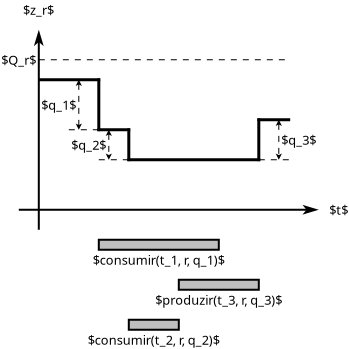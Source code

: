 <?xml version="1.0" encoding="UTF-8"?>
<dia:diagram xmlns:dia="http://www.lysator.liu.se/~alla/dia/">
  <dia:layer name="Background" visible="true" active="true">
    <dia:group>
      <dia:group>
        <dia:object type="Standard - Line" version="0" id="O0">
          <dia:attribute name="obj_pos">
            <dia:point val="15,21"/>
          </dia:attribute>
          <dia:attribute name="obj_bb">
            <dia:rectangle val="14.754,10.826;15.246,21.05"/>
          </dia:attribute>
          <dia:attribute name="conn_endpoints">
            <dia:point val="15,21"/>
            <dia:point val="15,11"/>
          </dia:attribute>
          <dia:attribute name="numcp">
            <dia:int val="1"/>
          </dia:attribute>
          <dia:attribute name="line_width">
            <dia:real val="0.1"/>
          </dia:attribute>
          <dia:attribute name="end_arrow">
            <dia:enum val="22"/>
          </dia:attribute>
          <dia:attribute name="end_arrow_length">
            <dia:real val="0.5"/>
          </dia:attribute>
          <dia:attribute name="end_arrow_width">
            <dia:real val="0.3"/>
          </dia:attribute>
        </dia:object>
        <dia:object type="Standard - Line" version="0" id="O1">
          <dia:attribute name="obj_pos">
            <dia:point val="14,20"/>
          </dia:attribute>
          <dia:attribute name="obj_bb">
            <dia:rectangle val="13.95,19.754;29.174,20.246"/>
          </dia:attribute>
          <dia:attribute name="conn_endpoints">
            <dia:point val="14,20"/>
            <dia:point val="29,20"/>
          </dia:attribute>
          <dia:attribute name="numcp">
            <dia:int val="1"/>
          </dia:attribute>
          <dia:attribute name="line_width">
            <dia:real val="0.1"/>
          </dia:attribute>
          <dia:attribute name="end_arrow">
            <dia:enum val="22"/>
          </dia:attribute>
          <dia:attribute name="end_arrow_length">
            <dia:real val="0.5"/>
          </dia:attribute>
          <dia:attribute name="end_arrow_width">
            <dia:real val="0.3"/>
          </dia:attribute>
        </dia:object>
        <dia:object type="Standard - Text" version="1" id="O2">
          <dia:attribute name="obj_pos">
            <dia:point val="15,10"/>
          </dia:attribute>
          <dia:attribute name="obj_bb">
            <dia:rectangle val="14.134,9.626;15.866,10.374"/>
          </dia:attribute>
          <dia:attribute name="text">
            <dia:composite type="text">
              <dia:attribute name="string">
                <dia:string>#$z_r$#</dia:string>
              </dia:attribute>
              <dia:attribute name="font">
                <dia:font family="sans" style="0" name="Helvetica"/>
              </dia:attribute>
              <dia:attribute name="height">
                <dia:real val="0.8"/>
              </dia:attribute>
              <dia:attribute name="pos">
                <dia:point val="15,10.221"/>
              </dia:attribute>
              <dia:attribute name="color">
                <dia:color val="#000000"/>
              </dia:attribute>
              <dia:attribute name="alignment">
                <dia:enum val="1"/>
              </dia:attribute>
            </dia:composite>
          </dia:attribute>
          <dia:attribute name="valign">
            <dia:enum val="2"/>
          </dia:attribute>
        </dia:object>
        <dia:object type="Standard - Text" version="1" id="O3">
          <dia:attribute name="obj_pos">
            <dia:point val="30,20"/>
          </dia:attribute>
          <dia:attribute name="obj_bb">
            <dia:rectangle val="29.468,19.626;30.532,20.374"/>
          </dia:attribute>
          <dia:attribute name="text">
            <dia:composite type="text">
              <dia:attribute name="string">
                <dia:string>#$t$#</dia:string>
              </dia:attribute>
              <dia:attribute name="font">
                <dia:font family="sans" style="0" name="Helvetica"/>
              </dia:attribute>
              <dia:attribute name="height">
                <dia:real val="0.8"/>
              </dia:attribute>
              <dia:attribute name="pos">
                <dia:point val="30,20.221"/>
              </dia:attribute>
              <dia:attribute name="color">
                <dia:color val="#000000"/>
              </dia:attribute>
              <dia:attribute name="alignment">
                <dia:enum val="1"/>
              </dia:attribute>
            </dia:composite>
          </dia:attribute>
          <dia:attribute name="valign">
            <dia:enum val="2"/>
          </dia:attribute>
        </dia:object>
      </dia:group>
      <dia:group>
        <dia:group>
          <dia:object type="Standard - Line" version="0" id="O4">
            <dia:attribute name="obj_pos">
              <dia:point val="16.5,16"/>
            </dia:attribute>
            <dia:attribute name="obj_bb">
              <dia:rectangle val="16.475,15.975;18.025,16.025"/>
            </dia:attribute>
            <dia:attribute name="conn_endpoints">
              <dia:point val="16.5,16"/>
              <dia:point val="18,16"/>
            </dia:attribute>
            <dia:attribute name="numcp">
              <dia:int val="1"/>
            </dia:attribute>
            <dia:attribute name="line_width">
              <dia:real val="0.05"/>
            </dia:attribute>
            <dia:attribute name="line_style">
              <dia:enum val="1"/>
            </dia:attribute>
            <dia:attribute name="dashlength">
              <dia:real val="0.3"/>
            </dia:attribute>
          </dia:object>
          <dia:object type="Standard - Line" version="0" id="O5">
            <dia:attribute name="obj_pos">
              <dia:point val="17,13.5"/>
            </dia:attribute>
            <dia:attribute name="obj_bb">
              <dia:rectangle val="16.844,13.475;17.156,16.025"/>
            </dia:attribute>
            <dia:attribute name="conn_endpoints">
              <dia:point val="17,13.5"/>
              <dia:point val="17,16"/>
            </dia:attribute>
            <dia:attribute name="numcp">
              <dia:int val="1"/>
            </dia:attribute>
            <dia:attribute name="line_width">
              <dia:real val="0.05"/>
            </dia:attribute>
            <dia:attribute name="line_style">
              <dia:enum val="1"/>
            </dia:attribute>
            <dia:attribute name="start_arrow">
              <dia:enum val="22"/>
            </dia:attribute>
            <dia:attribute name="start_arrow_length">
              <dia:real val="0.2"/>
            </dia:attribute>
            <dia:attribute name="start_arrow_width">
              <dia:real val="0.2"/>
            </dia:attribute>
            <dia:attribute name="end_arrow">
              <dia:enum val="22"/>
            </dia:attribute>
            <dia:attribute name="end_arrow_length">
              <dia:real val="0.2"/>
            </dia:attribute>
            <dia:attribute name="end_arrow_width">
              <dia:real val="0.2"/>
            </dia:attribute>
            <dia:attribute name="dashlength">
              <dia:real val="0.3"/>
            </dia:attribute>
          </dia:object>
          <dia:object type="Standard - Text" version="1" id="O6">
            <dia:attribute name="obj_pos">
              <dia:point val="16,14.75"/>
            </dia:attribute>
            <dia:attribute name="obj_bb">
              <dia:rectangle val="15.025,14.376;16.975,15.124"/>
            </dia:attribute>
            <dia:attribute name="text">
              <dia:composite type="text">
                <dia:attribute name="string">
                  <dia:string>#$q_1$#</dia:string>
                </dia:attribute>
                <dia:attribute name="font">
                  <dia:font family="sans" style="0" name="Helvetica"/>
                </dia:attribute>
                <dia:attribute name="height">
                  <dia:real val="0.8"/>
                </dia:attribute>
                <dia:attribute name="pos">
                  <dia:point val="16,14.971"/>
                </dia:attribute>
                <dia:attribute name="color">
                  <dia:color val="#000000"/>
                </dia:attribute>
                <dia:attribute name="alignment">
                  <dia:enum val="1"/>
                </dia:attribute>
              </dia:composite>
            </dia:attribute>
            <dia:attribute name="valign">
              <dia:enum val="2"/>
            </dia:attribute>
          </dia:object>
        </dia:group>
        <dia:group>
          <dia:object type="Standard - Line" version="0" id="O7">
            <dia:attribute name="obj_pos">
              <dia:point val="18,17.5"/>
            </dia:attribute>
            <dia:attribute name="obj_bb">
              <dia:rectangle val="17.975,17.475;19.525,17.525"/>
            </dia:attribute>
            <dia:attribute name="conn_endpoints">
              <dia:point val="18,17.5"/>
              <dia:point val="19.5,17.5"/>
            </dia:attribute>
            <dia:attribute name="numcp">
              <dia:int val="1"/>
            </dia:attribute>
            <dia:attribute name="line_width">
              <dia:real val="0.05"/>
            </dia:attribute>
            <dia:attribute name="line_style">
              <dia:enum val="1"/>
            </dia:attribute>
            <dia:attribute name="dashlength">
              <dia:real val="0.3"/>
            </dia:attribute>
          </dia:object>
          <dia:object type="Standard - Line" version="0" id="O8">
            <dia:attribute name="obj_pos">
              <dia:point val="18.5,16"/>
            </dia:attribute>
            <dia:attribute name="obj_bb">
              <dia:rectangle val="18.344,15.975;18.656,17.525"/>
            </dia:attribute>
            <dia:attribute name="conn_endpoints">
              <dia:point val="18.5,16"/>
              <dia:point val="18.5,17.5"/>
            </dia:attribute>
            <dia:attribute name="numcp">
              <dia:int val="1"/>
            </dia:attribute>
            <dia:attribute name="line_width">
              <dia:real val="0.05"/>
            </dia:attribute>
            <dia:attribute name="line_style">
              <dia:enum val="1"/>
            </dia:attribute>
            <dia:attribute name="start_arrow">
              <dia:enum val="22"/>
            </dia:attribute>
            <dia:attribute name="start_arrow_length">
              <dia:real val="0.2"/>
            </dia:attribute>
            <dia:attribute name="start_arrow_width">
              <dia:real val="0.2"/>
            </dia:attribute>
            <dia:attribute name="end_arrow">
              <dia:enum val="22"/>
            </dia:attribute>
            <dia:attribute name="end_arrow_length">
              <dia:real val="0.2"/>
            </dia:attribute>
            <dia:attribute name="end_arrow_width">
              <dia:real val="0.2"/>
            </dia:attribute>
            <dia:attribute name="dashlength">
              <dia:real val="0.3"/>
            </dia:attribute>
          </dia:object>
          <dia:object type="Standard - Text" version="1" id="O9">
            <dia:attribute name="obj_pos">
              <dia:point val="17.5,16.75"/>
            </dia:attribute>
            <dia:attribute name="obj_bb">
              <dia:rectangle val="16.525,16.376;18.475,17.124"/>
            </dia:attribute>
            <dia:attribute name="text">
              <dia:composite type="text">
                <dia:attribute name="string">
                  <dia:string>#$q_2$#</dia:string>
                </dia:attribute>
                <dia:attribute name="font">
                  <dia:font family="sans" style="0" name="Helvetica"/>
                </dia:attribute>
                <dia:attribute name="height">
                  <dia:real val="0.8"/>
                </dia:attribute>
                <dia:attribute name="pos">
                  <dia:point val="17.5,16.971"/>
                </dia:attribute>
                <dia:attribute name="color">
                  <dia:color val="#000000"/>
                </dia:attribute>
                <dia:attribute name="alignment">
                  <dia:enum val="1"/>
                </dia:attribute>
              </dia:composite>
            </dia:attribute>
            <dia:attribute name="valign">
              <dia:enum val="2"/>
            </dia:attribute>
          </dia:object>
        </dia:group>
        <dia:group>
          <dia:object type="Standard - Line" version="0" id="O10">
            <dia:attribute name="obj_pos">
              <dia:point val="26,17.5"/>
            </dia:attribute>
            <dia:attribute name="obj_bb">
              <dia:rectangle val="25.975,17.475;27.525,17.525"/>
            </dia:attribute>
            <dia:attribute name="conn_endpoints">
              <dia:point val="26,17.5"/>
              <dia:point val="27.5,17.5"/>
            </dia:attribute>
            <dia:attribute name="numcp">
              <dia:int val="1"/>
            </dia:attribute>
            <dia:attribute name="line_width">
              <dia:real val="0.05"/>
            </dia:attribute>
            <dia:attribute name="line_style">
              <dia:enum val="1"/>
            </dia:attribute>
            <dia:attribute name="dashlength">
              <dia:real val="0.3"/>
            </dia:attribute>
          </dia:object>
          <dia:object type="Standard - Line" version="0" id="O11">
            <dia:attribute name="obj_pos">
              <dia:point val="27,15.5"/>
            </dia:attribute>
            <dia:attribute name="obj_bb">
              <dia:rectangle val="26.844,15.475;27.156,17.525"/>
            </dia:attribute>
            <dia:attribute name="conn_endpoints">
              <dia:point val="27,15.5"/>
              <dia:point val="27,17.5"/>
            </dia:attribute>
            <dia:attribute name="numcp">
              <dia:int val="1"/>
            </dia:attribute>
            <dia:attribute name="line_width">
              <dia:real val="0.05"/>
            </dia:attribute>
            <dia:attribute name="line_style">
              <dia:enum val="1"/>
            </dia:attribute>
            <dia:attribute name="start_arrow">
              <dia:enum val="22"/>
            </dia:attribute>
            <dia:attribute name="start_arrow_length">
              <dia:real val="0.2"/>
            </dia:attribute>
            <dia:attribute name="start_arrow_width">
              <dia:real val="0.2"/>
            </dia:attribute>
            <dia:attribute name="end_arrow">
              <dia:enum val="22"/>
            </dia:attribute>
            <dia:attribute name="end_arrow_length">
              <dia:real val="0.2"/>
            </dia:attribute>
            <dia:attribute name="end_arrow_width">
              <dia:real val="0.2"/>
            </dia:attribute>
            <dia:attribute name="dashlength">
              <dia:real val="0.3"/>
            </dia:attribute>
          </dia:object>
          <dia:object type="Standard - Text" version="1" id="O12">
            <dia:attribute name="obj_pos">
              <dia:point val="28,16.5"/>
            </dia:attribute>
            <dia:attribute name="obj_bb">
              <dia:rectangle val="27.025,16.126;28.975,16.874"/>
            </dia:attribute>
            <dia:attribute name="text">
              <dia:composite type="text">
                <dia:attribute name="string">
                  <dia:string>#$q_3$#</dia:string>
                </dia:attribute>
                <dia:attribute name="font">
                  <dia:font family="sans" style="0" name="Helvetica"/>
                </dia:attribute>
                <dia:attribute name="height">
                  <dia:real val="0.8"/>
                </dia:attribute>
                <dia:attribute name="pos">
                  <dia:point val="28,16.721"/>
                </dia:attribute>
                <dia:attribute name="color">
                  <dia:color val="#000000"/>
                </dia:attribute>
                <dia:attribute name="alignment">
                  <dia:enum val="1"/>
                </dia:attribute>
              </dia:composite>
            </dia:attribute>
            <dia:attribute name="valign">
              <dia:enum val="2"/>
            </dia:attribute>
          </dia:object>
        </dia:group>
        <dia:group>
          <dia:object type="Standard - Line" version="0" id="O13">
            <dia:attribute name="obj_pos">
              <dia:point val="15,12.5"/>
            </dia:attribute>
            <dia:attribute name="obj_bb">
              <dia:rectangle val="14.975,12.475;27.525,12.525"/>
            </dia:attribute>
            <dia:attribute name="conn_endpoints">
              <dia:point val="15,12.5"/>
              <dia:point val="27.5,12.5"/>
            </dia:attribute>
            <dia:attribute name="numcp">
              <dia:int val="1"/>
            </dia:attribute>
            <dia:attribute name="line_width">
              <dia:real val="0.05"/>
            </dia:attribute>
            <dia:attribute name="line_style">
              <dia:enum val="1"/>
            </dia:attribute>
            <dia:attribute name="dashlength">
              <dia:real val="0.3"/>
            </dia:attribute>
          </dia:object>
          <dia:object type="Standard - Text" version="1" id="O14">
            <dia:attribute name="obj_pos">
              <dia:point val="14,12.5"/>
            </dia:attribute>
            <dia:attribute name="obj_bb">
              <dia:rectangle val="13.049,12.126;14.951,12.874"/>
            </dia:attribute>
            <dia:attribute name="text">
              <dia:composite type="text">
                <dia:attribute name="string">
                  <dia:string>#$Q_r$#</dia:string>
                </dia:attribute>
                <dia:attribute name="font">
                  <dia:font family="sans" style="0" name="Helvetica"/>
                </dia:attribute>
                <dia:attribute name="height">
                  <dia:real val="0.8"/>
                </dia:attribute>
                <dia:attribute name="pos">
                  <dia:point val="14,12.721"/>
                </dia:attribute>
                <dia:attribute name="color">
                  <dia:color val="#000000"/>
                </dia:attribute>
                <dia:attribute name="alignment">
                  <dia:enum val="1"/>
                </dia:attribute>
              </dia:composite>
            </dia:attribute>
            <dia:attribute name="valign">
              <dia:enum val="2"/>
            </dia:attribute>
          </dia:object>
        </dia:group>
      </dia:group>
      <dia:group>
        <dia:object type="Standard - Line" version="0" id="O15">
          <dia:attribute name="obj_pos">
            <dia:point val="15,13.5"/>
          </dia:attribute>
          <dia:attribute name="obj_bb">
            <dia:rectangle val="14.885,13.425;18.145,13.575"/>
          </dia:attribute>
          <dia:attribute name="conn_endpoints">
            <dia:point val="15,13.5"/>
            <dia:point val="18,13.5"/>
          </dia:attribute>
          <dia:attribute name="numcp">
            <dia:int val="1"/>
          </dia:attribute>
          <dia:attribute name="line_width">
            <dia:real val="0.15"/>
          </dia:attribute>
          <dia:attribute name="absolute_start_gap">
            <dia:real val="-0.04"/>
          </dia:attribute>
          <dia:attribute name="absolute_end_gap">
            <dia:real val="-0.07"/>
          </dia:attribute>
        </dia:object>
        <dia:object type="Standard - Line" version="0" id="O16">
          <dia:attribute name="obj_pos">
            <dia:point val="18,13.5"/>
          </dia:attribute>
          <dia:attribute name="obj_bb">
            <dia:rectangle val="17.925,13.355;18.075,16.145"/>
          </dia:attribute>
          <dia:attribute name="conn_endpoints">
            <dia:point val="18,13.5"/>
            <dia:point val="18,16"/>
          </dia:attribute>
          <dia:attribute name="numcp">
            <dia:int val="1"/>
          </dia:attribute>
          <dia:attribute name="line_width">
            <dia:real val="0.15"/>
          </dia:attribute>
          <dia:attribute name="absolute_start_gap">
            <dia:real val="-0.07"/>
          </dia:attribute>
          <dia:attribute name="absolute_end_gap">
            <dia:real val="-0.07"/>
          </dia:attribute>
        </dia:object>
        <dia:object type="Standard - Line" version="0" id="O17">
          <dia:attribute name="obj_pos">
            <dia:point val="18,16"/>
          </dia:attribute>
          <dia:attribute name="obj_bb">
            <dia:rectangle val="17.855,15.925;19.645,16.075"/>
          </dia:attribute>
          <dia:attribute name="conn_endpoints">
            <dia:point val="18,16"/>
            <dia:point val="19.5,16"/>
          </dia:attribute>
          <dia:attribute name="numcp">
            <dia:int val="1"/>
          </dia:attribute>
          <dia:attribute name="line_width">
            <dia:real val="0.15"/>
          </dia:attribute>
          <dia:attribute name="absolute_start_gap">
            <dia:real val="-0.07"/>
          </dia:attribute>
          <dia:attribute name="absolute_end_gap">
            <dia:real val="-0.07"/>
          </dia:attribute>
        </dia:object>
        <dia:object type="Standard - Line" version="0" id="O18">
          <dia:attribute name="obj_pos">
            <dia:point val="19.5,16"/>
          </dia:attribute>
          <dia:attribute name="obj_bb">
            <dia:rectangle val="19.425,15.855;19.575,17.645"/>
          </dia:attribute>
          <dia:attribute name="conn_endpoints">
            <dia:point val="19.5,16"/>
            <dia:point val="19.5,17.5"/>
          </dia:attribute>
          <dia:attribute name="numcp">
            <dia:int val="1"/>
          </dia:attribute>
          <dia:attribute name="line_width">
            <dia:real val="0.15"/>
          </dia:attribute>
          <dia:attribute name="absolute_start_gap">
            <dia:real val="-0.07"/>
          </dia:attribute>
          <dia:attribute name="absolute_end_gap">
            <dia:real val="-0.07"/>
          </dia:attribute>
        </dia:object>
        <dia:object type="Standard - Line" version="0" id="O19">
          <dia:attribute name="obj_pos">
            <dia:point val="19.5,17.5"/>
          </dia:attribute>
          <dia:attribute name="obj_bb">
            <dia:rectangle val="19.355,17.425;26.145,17.575"/>
          </dia:attribute>
          <dia:attribute name="conn_endpoints">
            <dia:point val="19.5,17.5"/>
            <dia:point val="26,17.5"/>
          </dia:attribute>
          <dia:attribute name="numcp">
            <dia:int val="1"/>
          </dia:attribute>
          <dia:attribute name="line_width">
            <dia:real val="0.15"/>
          </dia:attribute>
          <dia:attribute name="absolute_start_gap">
            <dia:real val="-0.07"/>
          </dia:attribute>
          <dia:attribute name="absolute_end_gap">
            <dia:real val="-0.07"/>
          </dia:attribute>
        </dia:object>
        <dia:object type="Standard - Line" version="0" id="O20">
          <dia:attribute name="obj_pos">
            <dia:point val="26,15.5"/>
          </dia:attribute>
          <dia:attribute name="obj_bb">
            <dia:rectangle val="25.925,15.355;26.075,17.645"/>
          </dia:attribute>
          <dia:attribute name="conn_endpoints">
            <dia:point val="26,15.5"/>
            <dia:point val="26,17.5"/>
          </dia:attribute>
          <dia:attribute name="numcp">
            <dia:int val="1"/>
          </dia:attribute>
          <dia:attribute name="line_width">
            <dia:real val="0.15"/>
          </dia:attribute>
          <dia:attribute name="absolute_start_gap">
            <dia:real val="-0.07"/>
          </dia:attribute>
          <dia:attribute name="absolute_end_gap">
            <dia:real val="-0.07"/>
          </dia:attribute>
        </dia:object>
        <dia:object type="Standard - Line" version="0" id="O21">
          <dia:attribute name="obj_pos">
            <dia:point val="26,15.5"/>
          </dia:attribute>
          <dia:attribute name="obj_bb">
            <dia:rectangle val="25.855,15.425;27.645,15.575"/>
          </dia:attribute>
          <dia:attribute name="conn_endpoints">
            <dia:point val="26,15.5"/>
            <dia:point val="27.5,15.5"/>
          </dia:attribute>
          <dia:attribute name="numcp">
            <dia:int val="1"/>
          </dia:attribute>
          <dia:attribute name="line_width">
            <dia:real val="0.15"/>
          </dia:attribute>
          <dia:attribute name="absolute_start_gap">
            <dia:real val="-0.07"/>
          </dia:attribute>
          <dia:attribute name="absolute_end_gap">
            <dia:real val="-0.07"/>
          </dia:attribute>
        </dia:object>
      </dia:group>
      <dia:group>
        <dia:object type="Standard - Box" version="0" id="O22">
          <dia:attribute name="obj_pos">
            <dia:point val="18,21.5"/>
          </dia:attribute>
          <dia:attribute name="obj_bb">
            <dia:rectangle val="17.95,21.45;24.05,22.05"/>
          </dia:attribute>
          <dia:attribute name="elem_corner">
            <dia:point val="18,21.5"/>
          </dia:attribute>
          <dia:attribute name="elem_width">
            <dia:real val="6"/>
          </dia:attribute>
          <dia:attribute name="elem_height">
            <dia:real val="0.5"/>
          </dia:attribute>
          <dia:attribute name="border_width">
            <dia:real val="0.1"/>
          </dia:attribute>
          <dia:attribute name="inner_color">
            <dia:color val="#bfbfbf"/>
          </dia:attribute>
          <dia:attribute name="show_background">
            <dia:boolean val="true"/>
          </dia:attribute>
        </dia:object>
        <dia:object type="Standard - Text" version="1" id="O23">
          <dia:attribute name="obj_pos">
            <dia:point val="21,22.5"/>
          </dia:attribute>
          <dia:attribute name="obj_bb">
            <dia:rectangle val="17.275,22.098;24.744,22.902"/>
          </dia:attribute>
          <dia:attribute name="text">
            <dia:composite type="text">
              <dia:attribute name="string">
                <dia:string>#$consumir(t_1, r, q_1)$#</dia:string>
              </dia:attribute>
              <dia:attribute name="font">
                <dia:font family="sans" style="0" name="Helvetica"/>
              </dia:attribute>
              <dia:attribute name="height">
                <dia:real val="0.8"/>
              </dia:attribute>
              <dia:attribute name="pos">
                <dia:point val="21,22.712"/>
              </dia:attribute>
              <dia:attribute name="color">
                <dia:color val="#000000"/>
              </dia:attribute>
              <dia:attribute name="alignment">
                <dia:enum val="1"/>
              </dia:attribute>
            </dia:composite>
          </dia:attribute>
          <dia:attribute name="valign">
            <dia:enum val="2"/>
          </dia:attribute>
        </dia:object>
      </dia:group>
      <dia:group>
        <dia:object type="Standard - Box" version="0" id="O24">
          <dia:attribute name="obj_pos">
            <dia:point val="22,23.5"/>
          </dia:attribute>
          <dia:attribute name="obj_bb">
            <dia:rectangle val="21.95,23.45;26.05,24.05"/>
          </dia:attribute>
          <dia:attribute name="elem_corner">
            <dia:point val="22,23.5"/>
          </dia:attribute>
          <dia:attribute name="elem_width">
            <dia:real val="4"/>
          </dia:attribute>
          <dia:attribute name="elem_height">
            <dia:real val="0.5"/>
          </dia:attribute>
          <dia:attribute name="border_width">
            <dia:real val="0.1"/>
          </dia:attribute>
          <dia:attribute name="inner_color">
            <dia:color val="#bfbfbf"/>
          </dia:attribute>
          <dia:attribute name="show_background">
            <dia:boolean val="true"/>
          </dia:attribute>
        </dia:object>
        <dia:object type="Standard - Text" version="1" id="O25">
          <dia:attribute name="obj_pos">
            <dia:point val="24,24.5"/>
          </dia:attribute>
          <dia:attribute name="obj_bb">
            <dia:rectangle val="20.433,24.098;27.586,24.902"/>
          </dia:attribute>
          <dia:attribute name="text">
            <dia:composite type="text">
              <dia:attribute name="string">
                <dia:string>#$produzir(t_3, r, q_3)$#</dia:string>
              </dia:attribute>
              <dia:attribute name="font">
                <dia:font family="sans" style="0" name="Helvetica"/>
              </dia:attribute>
              <dia:attribute name="height">
                <dia:real val="0.8"/>
              </dia:attribute>
              <dia:attribute name="pos">
                <dia:point val="24,24.712"/>
              </dia:attribute>
              <dia:attribute name="color">
                <dia:color val="#000000"/>
              </dia:attribute>
              <dia:attribute name="alignment">
                <dia:enum val="1"/>
              </dia:attribute>
            </dia:composite>
          </dia:attribute>
          <dia:attribute name="valign">
            <dia:enum val="2"/>
          </dia:attribute>
        </dia:object>
      </dia:group>
      <dia:group>
        <dia:object type="Standard - Box" version="0" id="O26">
          <dia:attribute name="obj_pos">
            <dia:point val="19.5,25.5"/>
          </dia:attribute>
          <dia:attribute name="obj_bb">
            <dia:rectangle val="19.45,25.45;22.05,26.05"/>
          </dia:attribute>
          <dia:attribute name="elem_corner">
            <dia:point val="19.5,25.5"/>
          </dia:attribute>
          <dia:attribute name="elem_width">
            <dia:real val="2.5"/>
          </dia:attribute>
          <dia:attribute name="elem_height">
            <dia:real val="0.5"/>
          </dia:attribute>
          <dia:attribute name="border_width">
            <dia:real val="0.1"/>
          </dia:attribute>
          <dia:attribute name="inner_color">
            <dia:color val="#bfbfbf"/>
          </dia:attribute>
          <dia:attribute name="show_background">
            <dia:boolean val="true"/>
          </dia:attribute>
        </dia:object>
        <dia:object type="Standard - Text" version="1" id="O27">
          <dia:attribute name="obj_pos">
            <dia:point val="20.75,26.5"/>
          </dia:attribute>
          <dia:attribute name="obj_bb">
            <dia:rectangle val="17.025,26.098;24.494,26.902"/>
          </dia:attribute>
          <dia:attribute name="text">
            <dia:composite type="text">
              <dia:attribute name="string">
                <dia:string>#$consumir(t_2, r, q_2)$#</dia:string>
              </dia:attribute>
              <dia:attribute name="font">
                <dia:font family="sans" style="0" name="Helvetica"/>
              </dia:attribute>
              <dia:attribute name="height">
                <dia:real val="0.8"/>
              </dia:attribute>
              <dia:attribute name="pos">
                <dia:point val="20.75,26.712"/>
              </dia:attribute>
              <dia:attribute name="color">
                <dia:color val="#000000"/>
              </dia:attribute>
              <dia:attribute name="alignment">
                <dia:enum val="1"/>
              </dia:attribute>
            </dia:composite>
          </dia:attribute>
          <dia:attribute name="valign">
            <dia:enum val="2"/>
          </dia:attribute>
        </dia:object>
      </dia:group>
    </dia:group>
  </dia:layer>
</dia:diagram>

